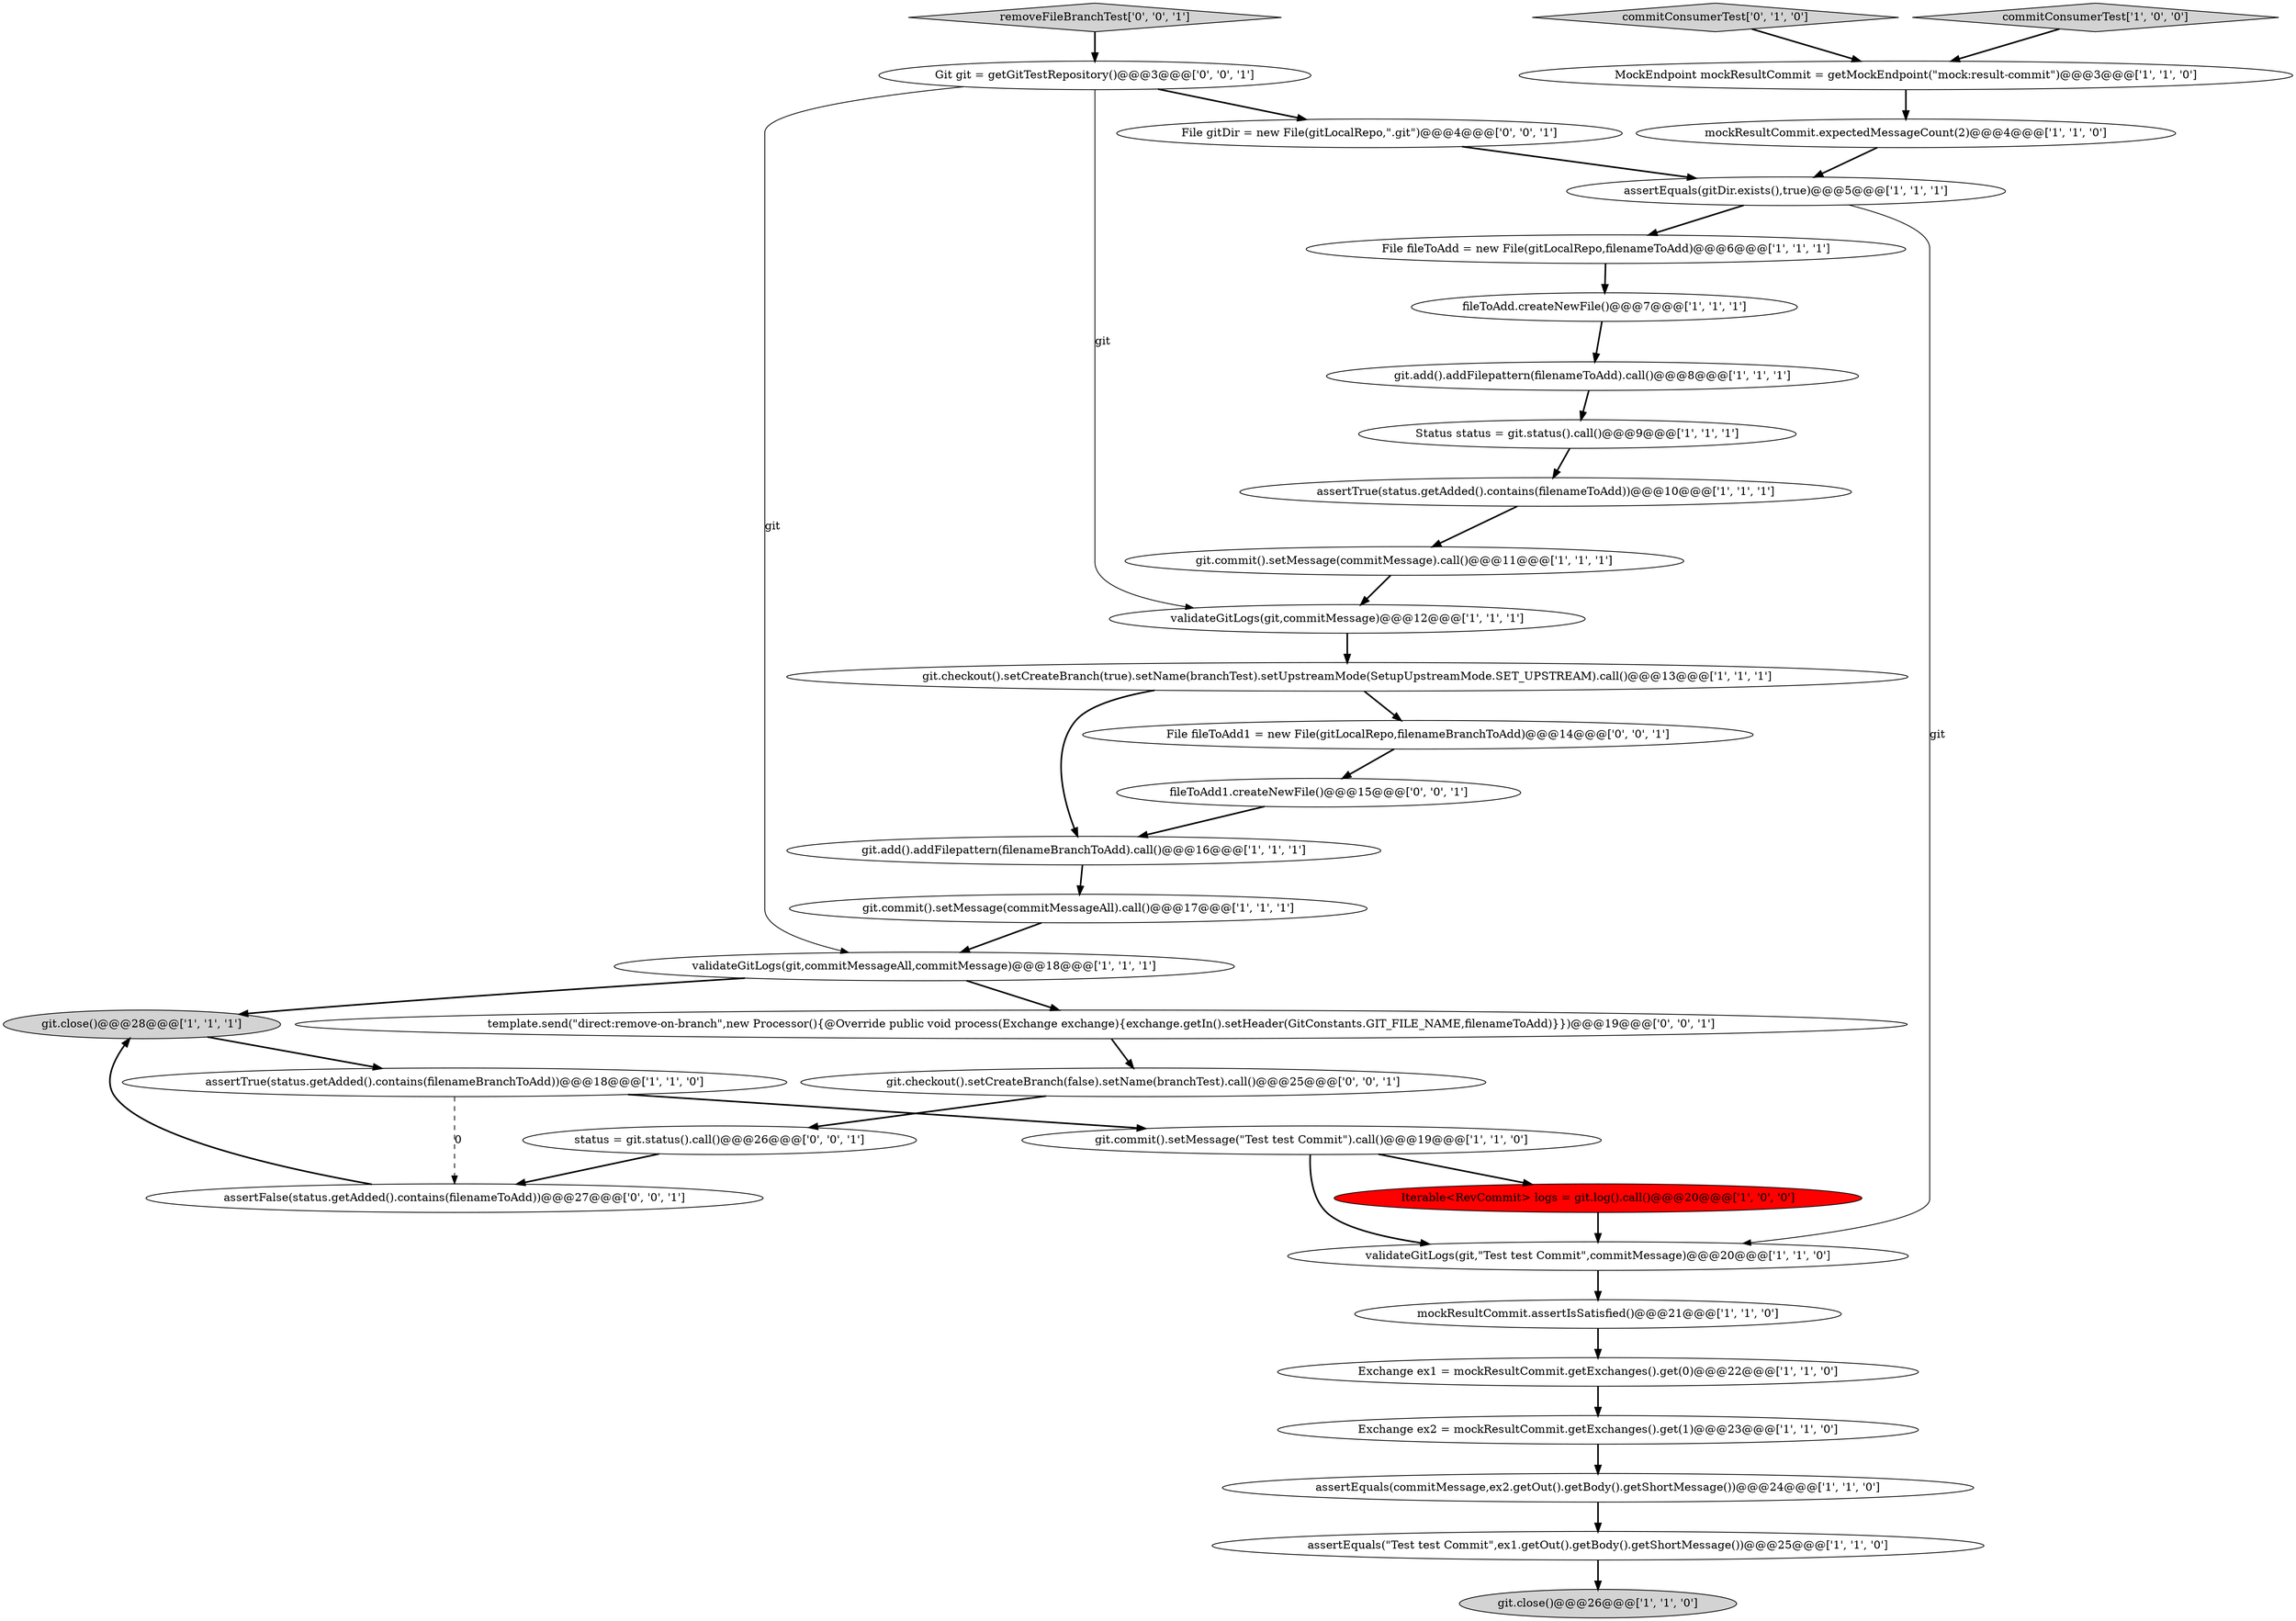 digraph {
19 [style = filled, label = "validateGitLogs(git,\"Test test Commit\",commitMessage)@@@20@@@['1', '1', '0']", fillcolor = white, shape = ellipse image = "AAA0AAABBB1BBB"];
13 [style = filled, label = "Status status = git.status().call()@@@9@@@['1', '1', '1']", fillcolor = white, shape = ellipse image = "AAA0AAABBB1BBB"];
25 [style = filled, label = "MockEndpoint mockResultCommit = getMockEndpoint(\"mock:result-commit\")@@@3@@@['1', '1', '0']", fillcolor = white, shape = ellipse image = "AAA0AAABBB1BBB"];
27 [style = filled, label = "File gitDir = new File(gitLocalRepo,\".git\")@@@4@@@['0', '0', '1']", fillcolor = white, shape = ellipse image = "AAA0AAABBB3BBB"];
11 [style = filled, label = "git.add().addFilepattern(filenameToAdd).call()@@@8@@@['1', '1', '1']", fillcolor = white, shape = ellipse image = "AAA0AAABBB1BBB"];
24 [style = filled, label = "Exchange ex1 = mockResultCommit.getExchanges().get(0)@@@22@@@['1', '1', '0']", fillcolor = white, shape = ellipse image = "AAA0AAABBB1BBB"];
7 [style = filled, label = "mockResultCommit.expectedMessageCount(2)@@@4@@@['1', '1', '0']", fillcolor = white, shape = ellipse image = "AAA0AAABBB1BBB"];
4 [style = filled, label = "File fileToAdd = new File(gitLocalRepo,filenameToAdd)@@@6@@@['1', '1', '1']", fillcolor = white, shape = ellipse image = "AAA0AAABBB1BBB"];
12 [style = filled, label = "mockResultCommit.assertIsSatisfied()@@@21@@@['1', '1', '0']", fillcolor = white, shape = ellipse image = "AAA0AAABBB1BBB"];
6 [style = filled, label = "assertTrue(status.getAdded().contains(filenameToAdd))@@@10@@@['1', '1', '1']", fillcolor = white, shape = ellipse image = "AAA0AAABBB1BBB"];
15 [style = filled, label = "assertEquals(gitDir.exists(),true)@@@5@@@['1', '1', '1']", fillcolor = white, shape = ellipse image = "AAA0AAABBB1BBB"];
29 [style = filled, label = "File fileToAdd1 = new File(gitLocalRepo,filenameBranchToAdd)@@@14@@@['0', '0', '1']", fillcolor = white, shape = ellipse image = "AAA0AAABBB3BBB"];
9 [style = filled, label = "fileToAdd.createNewFile()@@@7@@@['1', '1', '1']", fillcolor = white, shape = ellipse image = "AAA0AAABBB1BBB"];
28 [style = filled, label = "git.checkout().setCreateBranch(false).setName(branchTest).call()@@@25@@@['0', '0', '1']", fillcolor = white, shape = ellipse image = "AAA0AAABBB3BBB"];
1 [style = filled, label = "validateGitLogs(git,commitMessageAll,commitMessage)@@@18@@@['1', '1', '1']", fillcolor = white, shape = ellipse image = "AAA0AAABBB1BBB"];
33 [style = filled, label = "removeFileBranchTest['0', '0', '1']", fillcolor = lightgray, shape = diamond image = "AAA0AAABBB3BBB"];
22 [style = filled, label = "validateGitLogs(git,commitMessage)@@@12@@@['1', '1', '1']", fillcolor = white, shape = ellipse image = "AAA0AAABBB1BBB"];
5 [style = filled, label = "git.close()@@@26@@@['1', '1', '0']", fillcolor = lightgray, shape = ellipse image = "AAA0AAABBB1BBB"];
31 [style = filled, label = "fileToAdd1.createNewFile()@@@15@@@['0', '0', '1']", fillcolor = white, shape = ellipse image = "AAA0AAABBB3BBB"];
3 [style = filled, label = "git.commit().setMessage(commitMessageAll).call()@@@17@@@['1', '1', '1']", fillcolor = white, shape = ellipse image = "AAA0AAABBB1BBB"];
17 [style = filled, label = "Iterable<RevCommit> logs = git.log().call()@@@20@@@['1', '0', '0']", fillcolor = red, shape = ellipse image = "AAA1AAABBB1BBB"];
8 [style = filled, label = "assertEquals(\"Test test Commit\",ex1.getOut().getBody().getShortMessage())@@@25@@@['1', '1', '0']", fillcolor = white, shape = ellipse image = "AAA0AAABBB1BBB"];
16 [style = filled, label = "git.checkout().setCreateBranch(true).setName(branchTest).setUpstreamMode(SetupUpstreamMode.SET_UPSTREAM).call()@@@13@@@['1', '1', '1']", fillcolor = white, shape = ellipse image = "AAA0AAABBB1BBB"];
35 [style = filled, label = "assertFalse(status.getAdded().contains(filenameToAdd))@@@27@@@['0', '0', '1']", fillcolor = white, shape = ellipse image = "AAA0AAABBB3BBB"];
34 [style = filled, label = "Git git = getGitTestRepository()@@@3@@@['0', '0', '1']", fillcolor = white, shape = ellipse image = "AAA0AAABBB3BBB"];
20 [style = filled, label = "Exchange ex2 = mockResultCommit.getExchanges().get(1)@@@23@@@['1', '1', '0']", fillcolor = white, shape = ellipse image = "AAA0AAABBB1BBB"];
2 [style = filled, label = "assertTrue(status.getAdded().contains(filenameBranchToAdd))@@@18@@@['1', '1', '0']", fillcolor = white, shape = ellipse image = "AAA0AAABBB1BBB"];
14 [style = filled, label = "git.add().addFilepattern(filenameBranchToAdd).call()@@@16@@@['1', '1', '1']", fillcolor = white, shape = ellipse image = "AAA0AAABBB1BBB"];
26 [style = filled, label = "commitConsumerTest['0', '1', '0']", fillcolor = lightgray, shape = diamond image = "AAA0AAABBB2BBB"];
18 [style = filled, label = "git.commit().setMessage(\"Test test Commit\").call()@@@19@@@['1', '1', '0']", fillcolor = white, shape = ellipse image = "AAA0AAABBB1BBB"];
21 [style = filled, label = "git.close()@@@28@@@['1', '1', '1']", fillcolor = lightgray, shape = ellipse image = "AAA0AAABBB1BBB"];
0 [style = filled, label = "git.commit().setMessage(commitMessage).call()@@@11@@@['1', '1', '1']", fillcolor = white, shape = ellipse image = "AAA0AAABBB1BBB"];
32 [style = filled, label = "status = git.status().call()@@@26@@@['0', '0', '1']", fillcolor = white, shape = ellipse image = "AAA0AAABBB3BBB"];
23 [style = filled, label = "assertEquals(commitMessage,ex2.getOut().getBody().getShortMessage())@@@24@@@['1', '1', '0']", fillcolor = white, shape = ellipse image = "AAA0AAABBB1BBB"];
30 [style = filled, label = "template.send(\"direct:remove-on-branch\",new Processor(){@Override public void process(Exchange exchange){exchange.getIn().setHeader(GitConstants.GIT_FILE_NAME,filenameToAdd)}})@@@19@@@['0', '0', '1']", fillcolor = white, shape = ellipse image = "AAA0AAABBB3BBB"];
10 [style = filled, label = "commitConsumerTest['1', '0', '0']", fillcolor = lightgray, shape = diamond image = "AAA0AAABBB1BBB"];
31->14 [style = bold, label=""];
4->9 [style = bold, label=""];
14->3 [style = bold, label=""];
32->35 [style = bold, label=""];
9->11 [style = bold, label=""];
3->1 [style = bold, label=""];
19->12 [style = bold, label=""];
22->16 [style = bold, label=""];
2->35 [style = dashed, label="0"];
26->25 [style = bold, label=""];
16->29 [style = bold, label=""];
29->31 [style = bold, label=""];
18->19 [style = bold, label=""];
18->17 [style = bold, label=""];
2->18 [style = bold, label=""];
6->0 [style = bold, label=""];
12->24 [style = bold, label=""];
23->8 [style = bold, label=""];
1->30 [style = bold, label=""];
25->7 [style = bold, label=""];
17->19 [style = bold, label=""];
27->15 [style = bold, label=""];
35->21 [style = bold, label=""];
21->2 [style = bold, label=""];
28->32 [style = bold, label=""];
24->20 [style = bold, label=""];
34->1 [style = solid, label="git"];
30->28 [style = bold, label=""];
20->23 [style = bold, label=""];
8->5 [style = bold, label=""];
10->25 [style = bold, label=""];
1->21 [style = bold, label=""];
0->22 [style = bold, label=""];
34->22 [style = solid, label="git"];
11->13 [style = bold, label=""];
15->4 [style = bold, label=""];
7->15 [style = bold, label=""];
16->14 [style = bold, label=""];
15->19 [style = solid, label="git"];
13->6 [style = bold, label=""];
33->34 [style = bold, label=""];
34->27 [style = bold, label=""];
}

